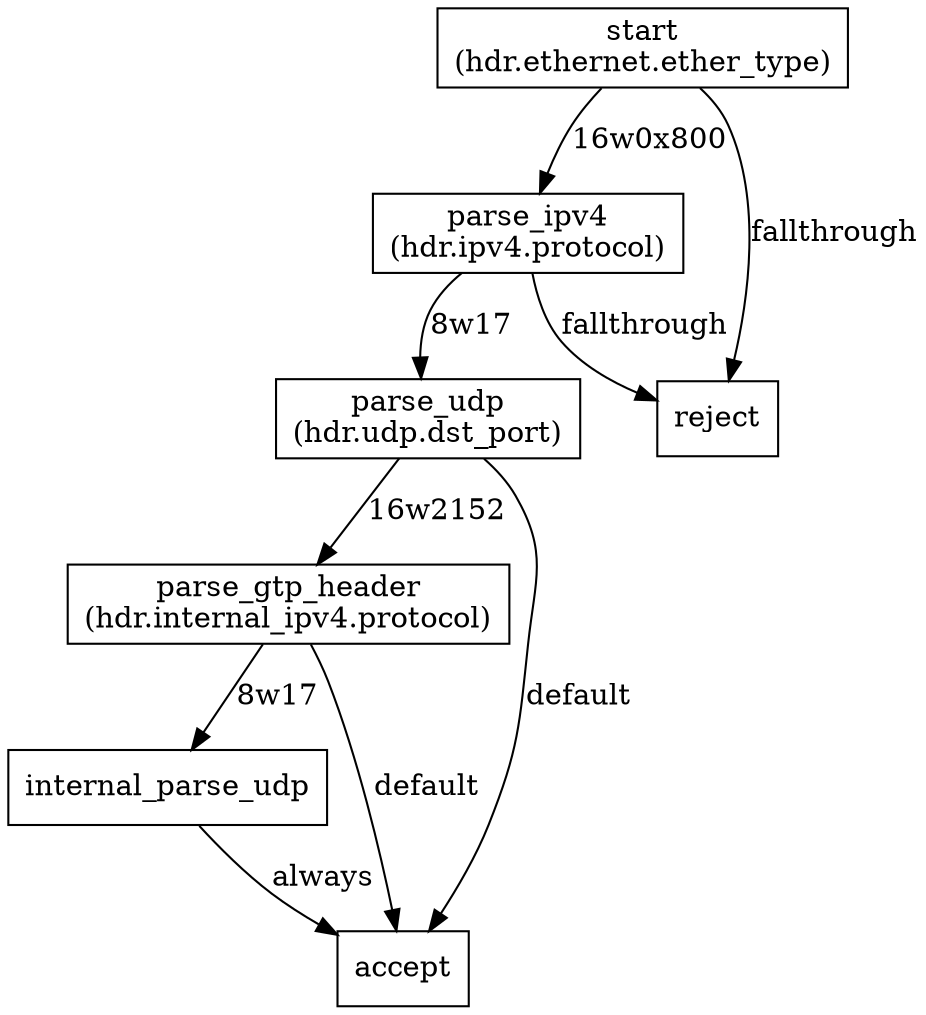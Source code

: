 digraph gtp_parser{
start [shape=rectangle,label="start
(hdr.ethernet.ether_type)"]
parse_ipv4 [shape=rectangle,label="parse_ipv4
(hdr.ipv4.protocol)"]
parse_udp [shape=rectangle,label="parse_udp
(hdr.udp.dst_port)"]
parse_gtp_header [shape=rectangle,label="parse_gtp_header
(hdr.internal_ipv4.protocol)"]
internal_parse_udp [shape=rectangle,label="internal_parse_udp"]
accept [shape=rectangle,label="accept"]
reject [shape=rectangle,label="reject"]
start -> parse_ipv4 [label="16w0x800"]
start -> reject [label="fallthrough"]
parse_ipv4 -> parse_udp [label="8w17"]
parse_ipv4 -> reject [label="fallthrough"]
parse_udp -> parse_gtp_header [label="16w2152"]
parse_udp -> accept [label="default"]
parse_gtp_header -> internal_parse_udp [label="8w17"]
parse_gtp_header -> accept [label="default"]
internal_parse_udp -> accept [label="always"]
}
